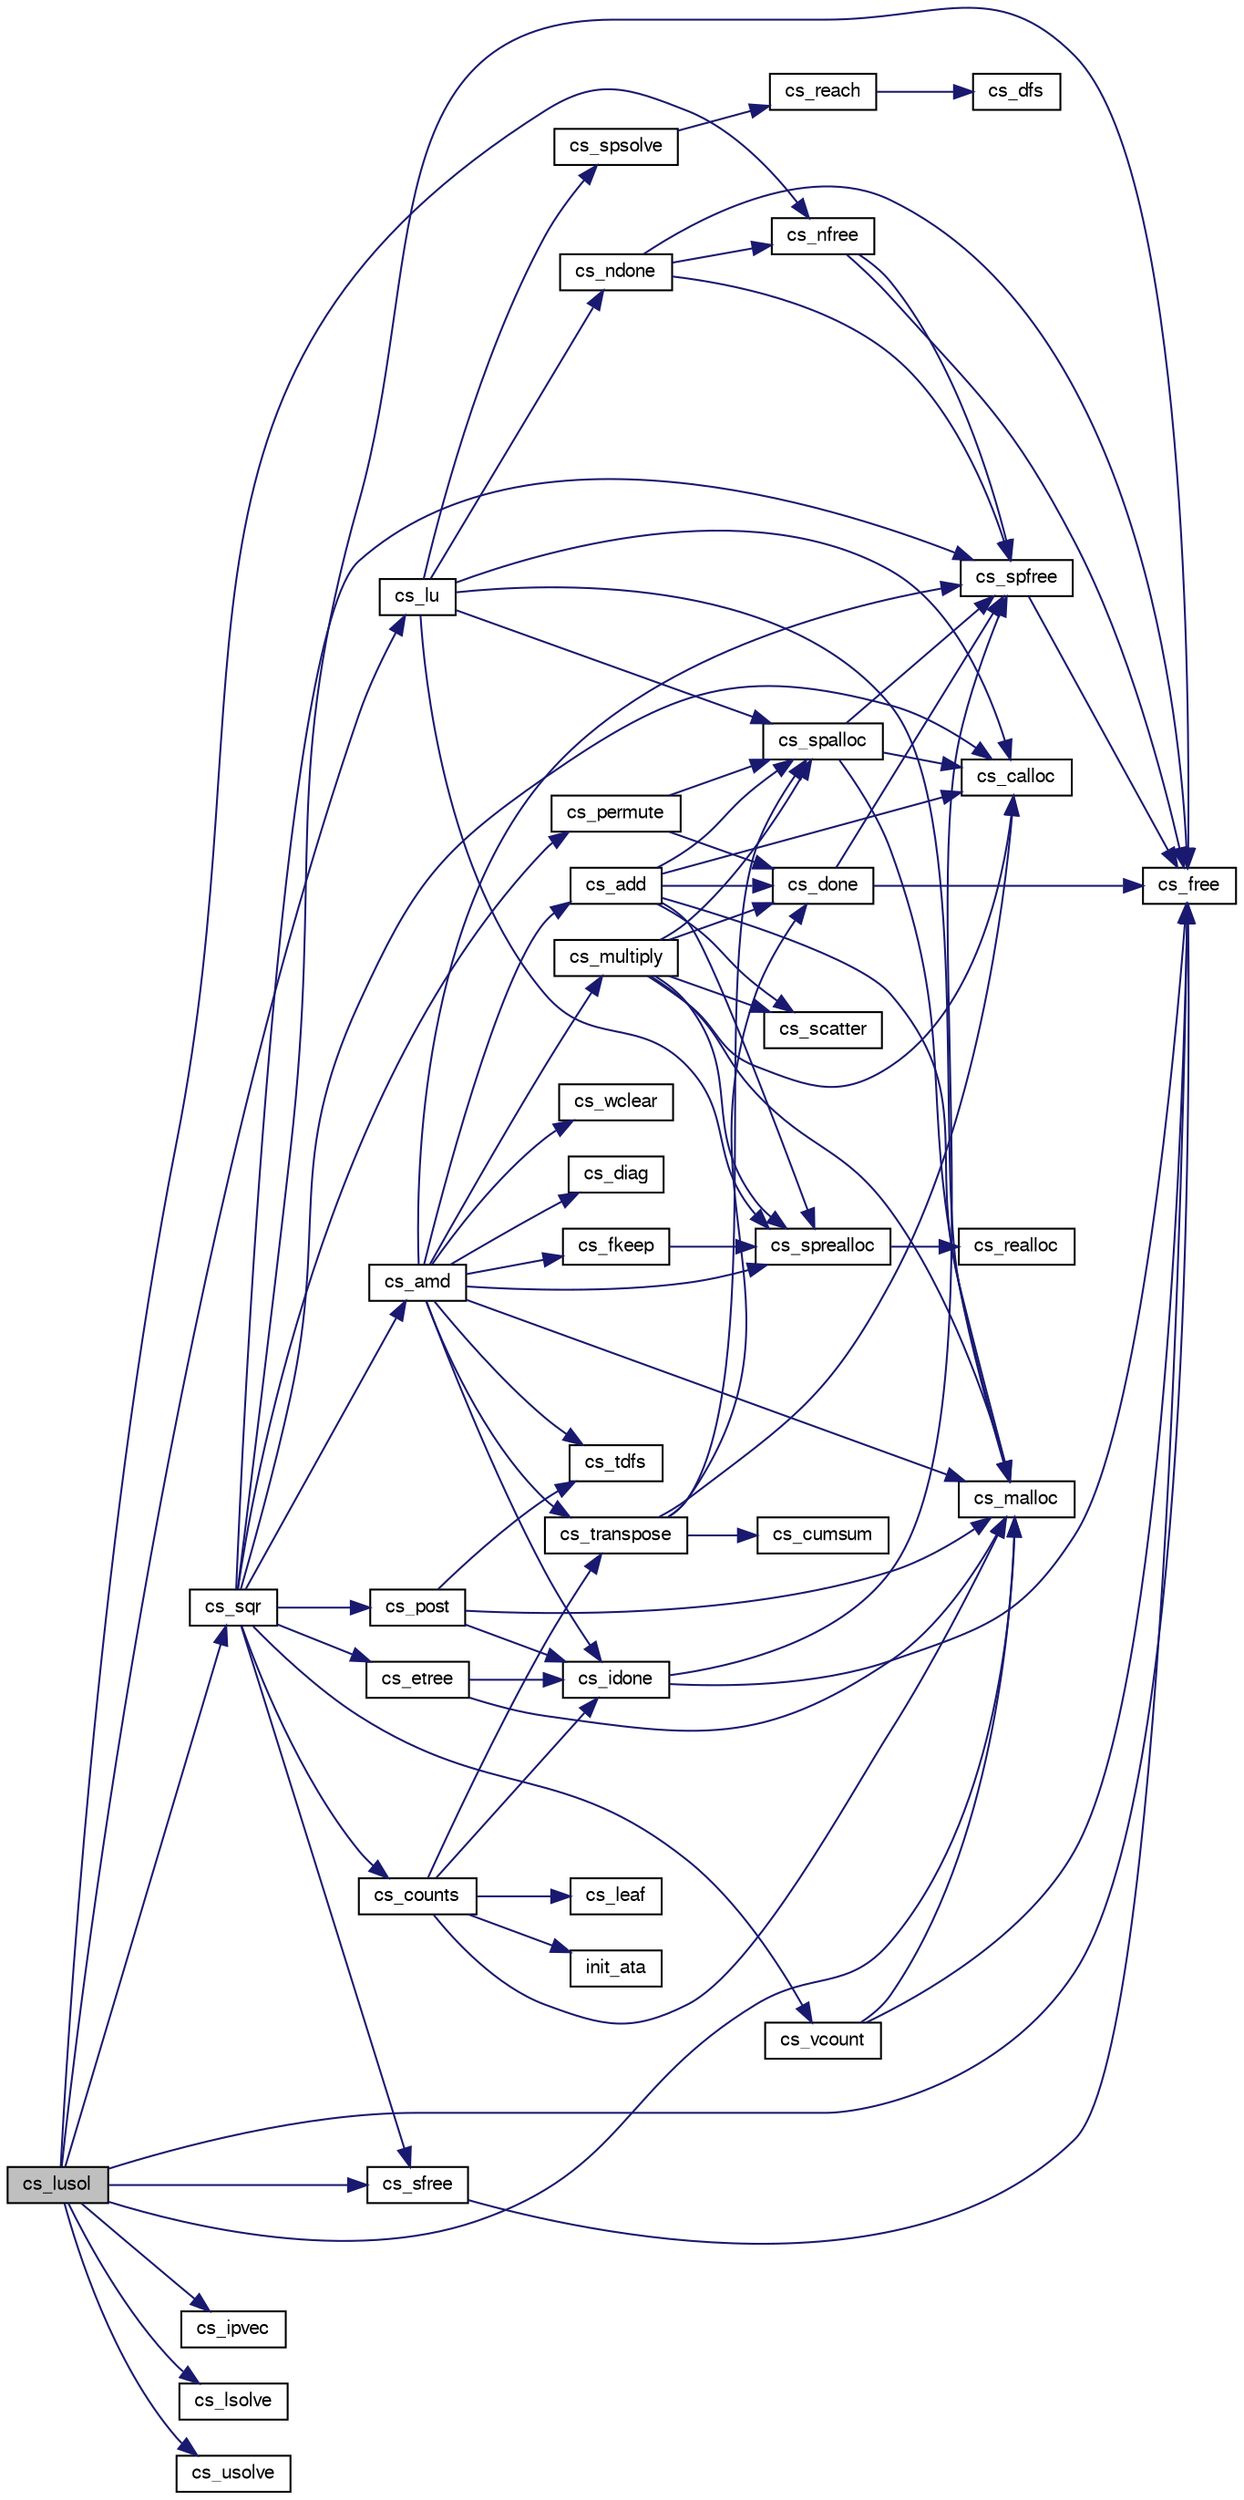digraph G
{
  edge [fontname="FreeSans",fontsize=10,labelfontname="FreeSans",labelfontsize=10];
  node [fontname="FreeSans",fontsize=10,shape=record];
  rankdir=LR;
  Node1 [label="cs_lusol",height=0.2,width=0.4,color="black", fillcolor="grey75", style="filled" fontcolor="black"];
  Node1 -> Node2 [color="midnightblue",fontsize=10,style="solid",fontname="FreeSans"];
  Node2 [label="cs_free",height=0.2,width=0.4,color="black", fillcolor="white", style="filled",URL="$cs_8c.html#78c1d1194aacc65212bb0d2b03643ac7"];
  Node1 -> Node3 [color="midnightblue",fontsize=10,style="solid",fontname="FreeSans"];
  Node3 [label="cs_ipvec",height=0.2,width=0.4,color="black", fillcolor="white", style="filled",URL="$cs_8c.html#1d7df434402e7553c34dbd59fd040159"];
  Node1 -> Node4 [color="midnightblue",fontsize=10,style="solid",fontname="FreeSans"];
  Node4 [label="cs_lsolve",height=0.2,width=0.4,color="black", fillcolor="white", style="filled",URL="$cs_8c.html#dbd011bdb4d7bef9825ca1c743fc6b46"];
  Node1 -> Node5 [color="midnightblue",fontsize=10,style="solid",fontname="FreeSans"];
  Node5 [label="cs_lu",height=0.2,width=0.4,color="black", fillcolor="white", style="filled",URL="$cs_8c.html#6a35ad4816f210234a33eed09b19d181"];
  Node5 -> Node6 [color="midnightblue",fontsize=10,style="solid",fontname="FreeSans"];
  Node6 [label="cs_calloc",height=0.2,width=0.4,color="black", fillcolor="white", style="filled",URL="$cs_8c.html#d3e846c0142a1457e8e85bcaf559fb98"];
  Node5 -> Node7 [color="midnightblue",fontsize=10,style="solid",fontname="FreeSans"];
  Node7 [label="cs_malloc",height=0.2,width=0.4,color="black", fillcolor="white", style="filled",URL="$cs_8c.html#4c6c75c54cbdf2f3fd4574a90c2f8a86"];
  Node5 -> Node8 [color="midnightblue",fontsize=10,style="solid",fontname="FreeSans"];
  Node8 [label="cs_ndone",height=0.2,width=0.4,color="black", fillcolor="white", style="filled",URL="$cs_8c.html#24796e2f78414578fd2b8e7528535cbb"];
  Node8 -> Node2 [color="midnightblue",fontsize=10,style="solid",fontname="FreeSans"];
  Node8 -> Node9 [color="midnightblue",fontsize=10,style="solid",fontname="FreeSans"];
  Node9 [label="cs_nfree",height=0.2,width=0.4,color="black", fillcolor="white", style="filled",URL="$cs_8c.html#f2e6d75dfc24a842fdbce3aa510dc4bc"];
  Node9 -> Node2 [color="midnightblue",fontsize=10,style="solid",fontname="FreeSans"];
  Node9 -> Node10 [color="midnightblue",fontsize=10,style="solid",fontname="FreeSans"];
  Node10 [label="cs_spfree",height=0.2,width=0.4,color="black", fillcolor="white", style="filled",URL="$cs_8c.html#6d705e404a7831ccf01bc0ea064215b9"];
  Node10 -> Node2 [color="midnightblue",fontsize=10,style="solid",fontname="FreeSans"];
  Node8 -> Node10 [color="midnightblue",fontsize=10,style="solid",fontname="FreeSans"];
  Node5 -> Node11 [color="midnightblue",fontsize=10,style="solid",fontname="FreeSans"];
  Node11 [label="cs_spalloc",height=0.2,width=0.4,color="black", fillcolor="white", style="filled",URL="$cs_8c.html#ad3a584d9185a4fe4497a36f892b9c72"];
  Node11 -> Node6 [color="midnightblue",fontsize=10,style="solid",fontname="FreeSans"];
  Node11 -> Node7 [color="midnightblue",fontsize=10,style="solid",fontname="FreeSans"];
  Node11 -> Node10 [color="midnightblue",fontsize=10,style="solid",fontname="FreeSans"];
  Node5 -> Node12 [color="midnightblue",fontsize=10,style="solid",fontname="FreeSans"];
  Node12 [label="cs_sprealloc",height=0.2,width=0.4,color="black", fillcolor="white", style="filled",URL="$cs_8c.html#5a9bc4224732ce1cedc50119afc687c1"];
  Node12 -> Node13 [color="midnightblue",fontsize=10,style="solid",fontname="FreeSans"];
  Node13 [label="cs_realloc",height=0.2,width=0.4,color="black", fillcolor="white", style="filled",URL="$cs_8c.html#7e829e1175f2c8ddb0d6d9e0bb90f985"];
  Node5 -> Node14 [color="midnightblue",fontsize=10,style="solid",fontname="FreeSans"];
  Node14 [label="cs_spsolve",height=0.2,width=0.4,color="black", fillcolor="white", style="filled",URL="$cs_8c.html#dcb6aabd14949ff1294ad629276c1a05"];
  Node14 -> Node15 [color="midnightblue",fontsize=10,style="solid",fontname="FreeSans"];
  Node15 [label="cs_reach",height=0.2,width=0.4,color="black", fillcolor="white", style="filled",URL="$cs_8c.html#9ec7f8c7e89af292aeb734df017aecc0"];
  Node15 -> Node16 [color="midnightblue",fontsize=10,style="solid",fontname="FreeSans"];
  Node16 [label="cs_dfs",height=0.2,width=0.4,color="black", fillcolor="white", style="filled",URL="$cs_8c.html#a2d683eb04f79a4643fbe50038e641bd"];
  Node1 -> Node7 [color="midnightblue",fontsize=10,style="solid",fontname="FreeSans"];
  Node1 -> Node9 [color="midnightblue",fontsize=10,style="solid",fontname="FreeSans"];
  Node1 -> Node17 [color="midnightblue",fontsize=10,style="solid",fontname="FreeSans"];
  Node17 [label="cs_sfree",height=0.2,width=0.4,color="black", fillcolor="white", style="filled",URL="$cs_8c.html#ce766075ef439ad6e4347f6b076eb4b7"];
  Node17 -> Node2 [color="midnightblue",fontsize=10,style="solid",fontname="FreeSans"];
  Node1 -> Node18 [color="midnightblue",fontsize=10,style="solid",fontname="FreeSans"];
  Node18 [label="cs_sqr",height=0.2,width=0.4,color="black", fillcolor="white", style="filled",URL="$cs_8c.html#31db4da8e996966094f83c7601dc08ff"];
  Node18 -> Node19 [color="midnightblue",fontsize=10,style="solid",fontname="FreeSans"];
  Node19 [label="cs_amd",height=0.2,width=0.4,color="black", fillcolor="white", style="filled",URL="$cs_8c.html#633a0b0214f3ee86a27adf6ee6dea640"];
  Node19 -> Node20 [color="midnightblue",fontsize=10,style="solid",fontname="FreeSans"];
  Node20 [label="cs_add",height=0.2,width=0.4,color="black", fillcolor="white", style="filled",URL="$cs_8c.html#12000fbd0b9198d3852978cca8386afe"];
  Node20 -> Node6 [color="midnightblue",fontsize=10,style="solid",fontname="FreeSans"];
  Node20 -> Node21 [color="midnightblue",fontsize=10,style="solid",fontname="FreeSans"];
  Node21 [label="cs_done",height=0.2,width=0.4,color="black", fillcolor="white", style="filled",URL="$cs_8c.html#41590e7ef8c8f3ebce8c7bbe07303c28"];
  Node21 -> Node2 [color="midnightblue",fontsize=10,style="solid",fontname="FreeSans"];
  Node21 -> Node10 [color="midnightblue",fontsize=10,style="solid",fontname="FreeSans"];
  Node20 -> Node7 [color="midnightblue",fontsize=10,style="solid",fontname="FreeSans"];
  Node20 -> Node22 [color="midnightblue",fontsize=10,style="solid",fontname="FreeSans"];
  Node22 [label="cs_scatter",height=0.2,width=0.4,color="black", fillcolor="white", style="filled",URL="$cs_8c.html#3729a7e21dbc3309ac96461ddb060328"];
  Node20 -> Node11 [color="midnightblue",fontsize=10,style="solid",fontname="FreeSans"];
  Node20 -> Node12 [color="midnightblue",fontsize=10,style="solid",fontname="FreeSans"];
  Node19 -> Node23 [color="midnightblue",fontsize=10,style="solid",fontname="FreeSans"];
  Node23 [label="cs_diag",height=0.2,width=0.4,color="black", fillcolor="white", style="filled",URL="$cs_8c.html#b744b6c0bb84f8f54496c547e8a95e16"];
  Node19 -> Node24 [color="midnightblue",fontsize=10,style="solid",fontname="FreeSans"];
  Node24 [label="cs_fkeep",height=0.2,width=0.4,color="black", fillcolor="white", style="filled",URL="$cs_8c.html#de63a58ec1758250c64518d817ea3c4c"];
  Node24 -> Node12 [color="midnightblue",fontsize=10,style="solid",fontname="FreeSans"];
  Node19 -> Node25 [color="midnightblue",fontsize=10,style="solid",fontname="FreeSans"];
  Node25 [label="cs_idone",height=0.2,width=0.4,color="black", fillcolor="white", style="filled",URL="$cs_8c.html#9c3bd8e36cdfb832d199b580e22467c7"];
  Node25 -> Node2 [color="midnightblue",fontsize=10,style="solid",fontname="FreeSans"];
  Node25 -> Node10 [color="midnightblue",fontsize=10,style="solid",fontname="FreeSans"];
  Node19 -> Node7 [color="midnightblue",fontsize=10,style="solid",fontname="FreeSans"];
  Node19 -> Node26 [color="midnightblue",fontsize=10,style="solid",fontname="FreeSans"];
  Node26 [label="cs_multiply",height=0.2,width=0.4,color="black", fillcolor="white", style="filled",URL="$cs_8c.html#066e18f8570c820530c73ebc88b30a97"];
  Node26 -> Node6 [color="midnightblue",fontsize=10,style="solid",fontname="FreeSans"];
  Node26 -> Node21 [color="midnightblue",fontsize=10,style="solid",fontname="FreeSans"];
  Node26 -> Node7 [color="midnightblue",fontsize=10,style="solid",fontname="FreeSans"];
  Node26 -> Node22 [color="midnightblue",fontsize=10,style="solid",fontname="FreeSans"];
  Node26 -> Node11 [color="midnightblue",fontsize=10,style="solid",fontname="FreeSans"];
  Node26 -> Node12 [color="midnightblue",fontsize=10,style="solid",fontname="FreeSans"];
  Node19 -> Node10 [color="midnightblue",fontsize=10,style="solid",fontname="FreeSans"];
  Node19 -> Node12 [color="midnightblue",fontsize=10,style="solid",fontname="FreeSans"];
  Node19 -> Node27 [color="midnightblue",fontsize=10,style="solid",fontname="FreeSans"];
  Node27 [label="cs_tdfs",height=0.2,width=0.4,color="black", fillcolor="white", style="filled",URL="$cs_8c.html#7b064c4799cc09da13c13d982197eff7"];
  Node19 -> Node28 [color="midnightblue",fontsize=10,style="solid",fontname="FreeSans"];
  Node28 [label="cs_transpose",height=0.2,width=0.4,color="black", fillcolor="white", style="filled",URL="$cs_8c.html#090225477a18abe5f8d5ab26e4efaf3a"];
  Node28 -> Node6 [color="midnightblue",fontsize=10,style="solid",fontname="FreeSans"];
  Node28 -> Node29 [color="midnightblue",fontsize=10,style="solid",fontname="FreeSans"];
  Node29 [label="cs_cumsum",height=0.2,width=0.4,color="black", fillcolor="white", style="filled",URL="$cs_8c.html#97200b7cc3ad296c964134a59616efdd"];
  Node28 -> Node21 [color="midnightblue",fontsize=10,style="solid",fontname="FreeSans"];
  Node28 -> Node11 [color="midnightblue",fontsize=10,style="solid",fontname="FreeSans"];
  Node19 -> Node30 [color="midnightblue",fontsize=10,style="solid",fontname="FreeSans"];
  Node30 [label="cs_wclear",height=0.2,width=0.4,color="black", fillcolor="white", style="filled",URL="$cs_8c.html#73c323ac388668ef8ab5a2aa97807fbe"];
  Node18 -> Node6 [color="midnightblue",fontsize=10,style="solid",fontname="FreeSans"];
  Node18 -> Node31 [color="midnightblue",fontsize=10,style="solid",fontname="FreeSans"];
  Node31 [label="cs_counts",height=0.2,width=0.4,color="black", fillcolor="white", style="filled",URL="$cs_8c.html#a7fdeead97aef81cdf18af7576a7f722"];
  Node31 -> Node25 [color="midnightblue",fontsize=10,style="solid",fontname="FreeSans"];
  Node31 -> Node32 [color="midnightblue",fontsize=10,style="solid",fontname="FreeSans"];
  Node32 [label="cs_leaf",height=0.2,width=0.4,color="black", fillcolor="white", style="filled",URL="$cs_8c.html#df3182dea8214e7a96ac2d055d60d267"];
  Node31 -> Node7 [color="midnightblue",fontsize=10,style="solid",fontname="FreeSans"];
  Node31 -> Node28 [color="midnightblue",fontsize=10,style="solid",fontname="FreeSans"];
  Node31 -> Node33 [color="midnightblue",fontsize=10,style="solid",fontname="FreeSans"];
  Node33 [label="init_ata",height=0.2,width=0.4,color="black", fillcolor="white", style="filled",URL="$cs_8c.html#3e3f8da5491fe28fab370482d0cc3389"];
  Node18 -> Node34 [color="midnightblue",fontsize=10,style="solid",fontname="FreeSans"];
  Node34 [label="cs_etree",height=0.2,width=0.4,color="black", fillcolor="white", style="filled",URL="$cs_8c.html#5c531804008e67c207e93f14c2551b1a"];
  Node34 -> Node25 [color="midnightblue",fontsize=10,style="solid",fontname="FreeSans"];
  Node34 -> Node7 [color="midnightblue",fontsize=10,style="solid",fontname="FreeSans"];
  Node18 -> Node2 [color="midnightblue",fontsize=10,style="solid",fontname="FreeSans"];
  Node18 -> Node35 [color="midnightblue",fontsize=10,style="solid",fontname="FreeSans"];
  Node35 [label="cs_permute",height=0.2,width=0.4,color="black", fillcolor="white", style="filled",URL="$cs_8c.html#da9cc712c0db19bc1dc1ef9211e6ca3c"];
  Node35 -> Node21 [color="midnightblue",fontsize=10,style="solid",fontname="FreeSans"];
  Node35 -> Node11 [color="midnightblue",fontsize=10,style="solid",fontname="FreeSans"];
  Node18 -> Node36 [color="midnightblue",fontsize=10,style="solid",fontname="FreeSans"];
  Node36 [label="cs_post",height=0.2,width=0.4,color="black", fillcolor="white", style="filled",URL="$cs_8c.html#dc01793c66e6caa0eef76be3dda7ffd5"];
  Node36 -> Node25 [color="midnightblue",fontsize=10,style="solid",fontname="FreeSans"];
  Node36 -> Node7 [color="midnightblue",fontsize=10,style="solid",fontname="FreeSans"];
  Node36 -> Node27 [color="midnightblue",fontsize=10,style="solid",fontname="FreeSans"];
  Node18 -> Node17 [color="midnightblue",fontsize=10,style="solid",fontname="FreeSans"];
  Node18 -> Node10 [color="midnightblue",fontsize=10,style="solid",fontname="FreeSans"];
  Node18 -> Node37 [color="midnightblue",fontsize=10,style="solid",fontname="FreeSans"];
  Node37 [label="cs_vcount",height=0.2,width=0.4,color="black", fillcolor="white", style="filled",URL="$cs_8c.html#9aa3afad1ec55f96205b52d378b8000f"];
  Node37 -> Node2 [color="midnightblue",fontsize=10,style="solid",fontname="FreeSans"];
  Node37 -> Node7 [color="midnightblue",fontsize=10,style="solid",fontname="FreeSans"];
  Node1 -> Node38 [color="midnightblue",fontsize=10,style="solid",fontname="FreeSans"];
  Node38 [label="cs_usolve",height=0.2,width=0.4,color="black", fillcolor="white", style="filled",URL="$cs_8c.html#a4cdacecec403b30b97abc7c27594b4f"];
}
